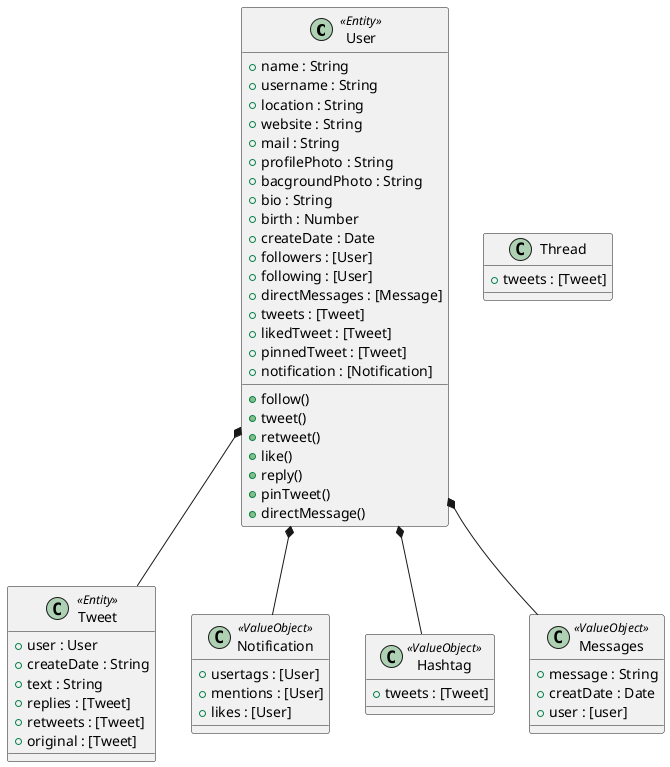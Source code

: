 @startuml "Class Diagram"

class User <<Entity>> {
  + name : String
  + username : String
  + location : String
  + website : String
  + mail : String
  + profilePhoto : String
  + bacgroundPhoto : String
  + bio : String
  + birth : Number
  + createDate : Date
  + followers : [User]
  + following : [User]
  + directMessages : [Message]
  + tweets : [Tweet]
  + likedTweet : [Tweet]
  + pinnedTweet : [Tweet]
  + notification : [Notification]

  + follow()
  + tweet()
  + retweet()
  + like()
  + reply()
  + pinTweet()
  + directMessage()
}

class Tweet <<Entity>> {
  + user : User
  + createDate : String
  + text : String
  + replies : [Tweet]
  + retweets : [Tweet]
  + original : [Tweet]
}

Class Notification <<ValueObject>>  {
  + usertags : [User]
  + mentions : [User]
  + likes : [User]
}

class Hashtag <<ValueObject>> {
  + tweets : [Tweet]
}

class Messages <<ValueObject>> {
  + message : String
  + creatDate : Date
  + user : [user]
}

class Thread  {
  + tweets : [Tweet]
}

User *-- Tweet
User *-- Notification
User *-- Hashtag
User *-- Messages

@enduml